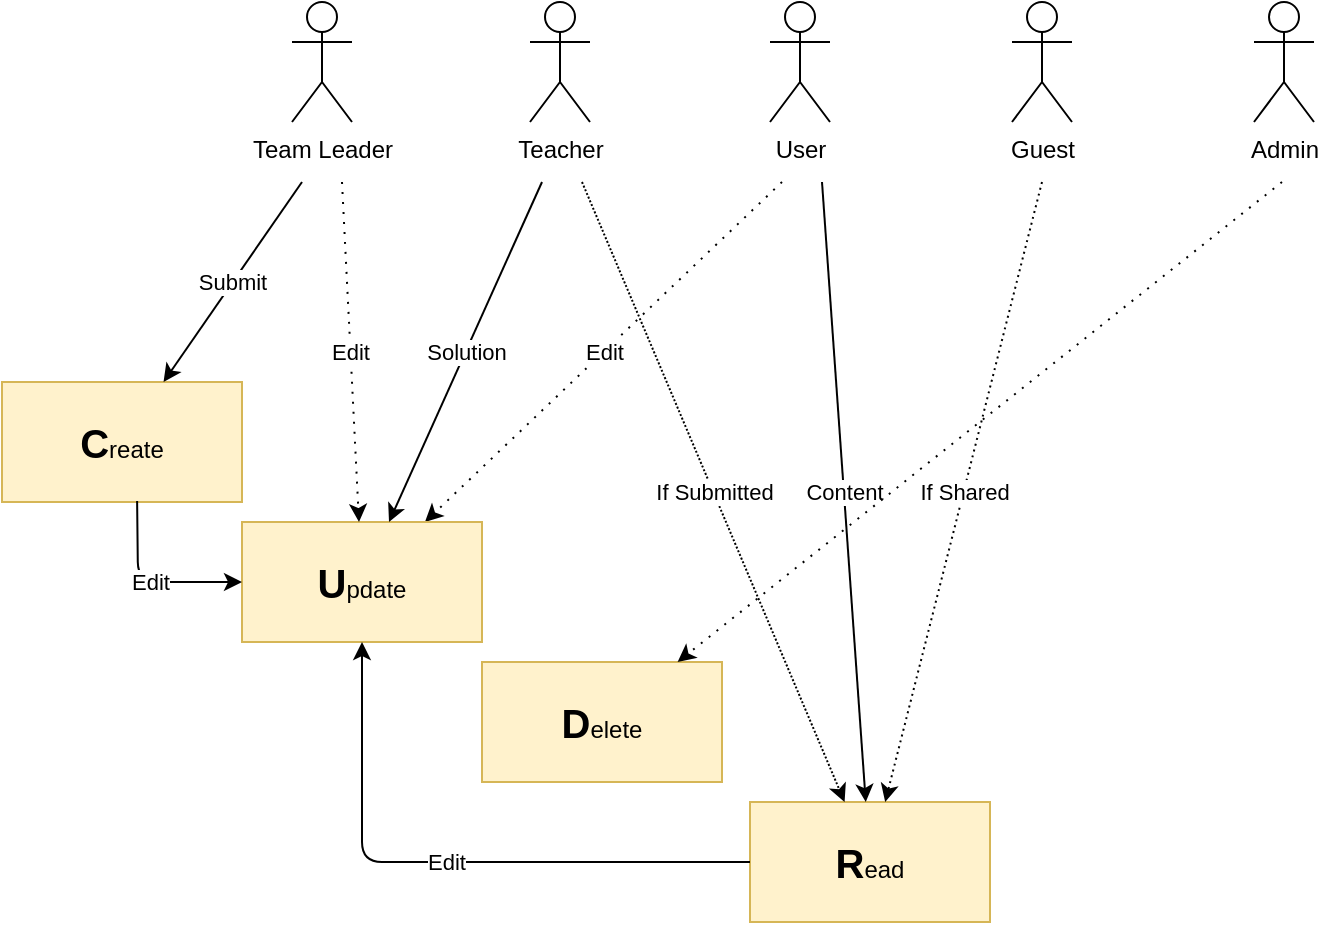 <mxfile version="13.8.1" type="device"><diagram id="Lh2xJUJcw22sTSmbe6XO" name="Page-1"><mxGraphModel dx="1185" dy="588" grid="1" gridSize="10" guides="1" tooltips="1" connect="1" arrows="1" fold="1" page="1" pageScale="1" pageWidth="827" pageHeight="1169" math="0" shadow="0"><root><mxCell id="0"/><mxCell id="1" parent="0"/><mxCell id="WRX8BYYNnuFX7bBEaAus-2" value="Create" style="rounded=0;whiteSpace=wrap;html=1;" vertex="1" parent="1"><mxGeometry x="40" y="200" width="120" height="60" as="geometry"/></mxCell><mxCell id="WRX8BYYNnuFX7bBEaAus-3" value="&lt;font style=&quot;font-size: 20px&quot;&gt;&lt;b&gt;R&lt;/b&gt;&lt;/font&gt;ead" style="rounded=0;whiteSpace=wrap;html=1;fillColor=#fff2cc;strokeColor=#d6b656;" vertex="1" parent="1"><mxGeometry x="414" y="410" width="120" height="60" as="geometry"/></mxCell><mxCell id="WRX8BYYNnuFX7bBEaAus-5" value="&lt;font style=&quot;font-size: 20px&quot;&gt;&lt;b&gt;D&lt;/b&gt;&lt;/font&gt;elete" style="rounded=0;whiteSpace=wrap;html=1;fillColor=#fff2cc;strokeColor=#d6b656;" vertex="1" parent="1"><mxGeometry x="280" y="340" width="120" height="60" as="geometry"/></mxCell><mxCell id="WRX8BYYNnuFX7bBEaAus-6" value="Teacher" style="shape=umlActor;verticalLabelPosition=bottom;verticalAlign=top;html=1;outlineConnect=0;" vertex="1" parent="1"><mxGeometry x="304" y="10" width="30" height="60" as="geometry"/></mxCell><mxCell id="WRX8BYYNnuFX7bBEaAus-7" value="Team Leader" style="shape=umlActor;verticalLabelPosition=bottom;verticalAlign=top;html=1;outlineConnect=0;" vertex="1" parent="1"><mxGeometry x="185" y="10" width="30" height="60" as="geometry"/></mxCell><mxCell id="WRX8BYYNnuFX7bBEaAus-8" value="User" style="shape=umlActor;verticalLabelPosition=bottom;verticalAlign=top;html=1;outlineConnect=0;" vertex="1" parent="1"><mxGeometry x="424" y="10" width="30" height="60" as="geometry"/></mxCell><mxCell id="WRX8BYYNnuFX7bBEaAus-9" value="Guest" style="shape=umlActor;verticalLabelPosition=bottom;verticalAlign=top;html=1;outlineConnect=0;" vertex="1" parent="1"><mxGeometry x="545" y="10" width="30" height="60" as="geometry"/></mxCell><mxCell id="WRX8BYYNnuFX7bBEaAus-17" value="Edit" style="endArrow=classic;html=1;dashed=1;dashPattern=1 4;" edge="1" parent="1" target="WRX8BYYNnuFX7bBEaAus-25"><mxGeometry width="50" height="50" relative="1" as="geometry"><mxPoint x="430" y="100" as="sourcePoint"/><mxPoint x="420" y="390" as="targetPoint"/></mxGeometry></mxCell><mxCell id="WRX8BYYNnuFX7bBEaAus-24" value="&lt;font style=&quot;font-size: 20px&quot;&gt;&lt;b&gt;C&lt;/b&gt;&lt;/font&gt;reate" style="rounded=0;whiteSpace=wrap;html=1;fillColor=#fff2cc;strokeColor=#d6b656;" vertex="1" parent="1"><mxGeometry x="40" y="200" width="120" height="60" as="geometry"/></mxCell><mxCell id="WRX8BYYNnuFX7bBEaAus-25" value="&lt;b&gt;&lt;font style=&quot;font-size: 20px&quot;&gt;U&lt;/font&gt;&lt;/b&gt;pdate" style="rounded=0;whiteSpace=wrap;html=1;fillColor=#fff2cc;strokeColor=#d6b656;" vertex="1" parent="1"><mxGeometry x="160" y="270" width="120" height="60" as="geometry"/></mxCell><mxCell id="WRX8BYYNnuFX7bBEaAus-26" value="Content" style="endArrow=classic;html=1;" edge="1" parent="1" target="WRX8BYYNnuFX7bBEaAus-3"><mxGeometry width="50" height="50" relative="1" as="geometry"><mxPoint x="450" y="100" as="sourcePoint"/><mxPoint x="254.5" y="280" as="targetPoint"/></mxGeometry></mxCell><mxCell id="WRX8BYYNnuFX7bBEaAus-27" value="If Shared" style="endArrow=classic;html=1;dashed=1;dashPattern=1 2;" edge="1" parent="1" target="WRX8BYYNnuFX7bBEaAus-3"><mxGeometry width="50" height="50" relative="1" as="geometry"><mxPoint x="560" y="100" as="sourcePoint"/><mxPoint x="610" y="190" as="targetPoint"/></mxGeometry></mxCell><mxCell id="WRX8BYYNnuFX7bBEaAus-28" value="Admin" style="shape=umlActor;verticalLabelPosition=bottom;verticalAlign=top;html=1;outlineConnect=0;" vertex="1" parent="1"><mxGeometry x="666" y="10" width="30" height="60" as="geometry"/></mxCell><mxCell id="WRX8BYYNnuFX7bBEaAus-29" value="Solution" style="endArrow=classic;html=1;" edge="1" parent="1" target="WRX8BYYNnuFX7bBEaAus-25"><mxGeometry width="50" height="50" relative="1" as="geometry"><mxPoint x="310" y="100" as="sourcePoint"/><mxPoint x="130.769" y="210" as="targetPoint"/></mxGeometry></mxCell><mxCell id="WRX8BYYNnuFX7bBEaAus-30" value="If Submitted" style="endArrow=classic;html=1;dashed=1;dashPattern=1 1;" edge="1" parent="1" target="WRX8BYYNnuFX7bBEaAus-3"><mxGeometry width="50" height="50" relative="1" as="geometry"><mxPoint x="330" y="100" as="sourcePoint"/><mxPoint x="209.58" y="280" as="targetPoint"/></mxGeometry></mxCell><mxCell id="WRX8BYYNnuFX7bBEaAus-32" value="Submit" style="endArrow=classic;html=1;" edge="1" parent="1" target="WRX8BYYNnuFX7bBEaAus-24"><mxGeometry width="50" height="50" relative="1" as="geometry"><mxPoint x="190" y="100" as="sourcePoint"/><mxPoint x="360" y="140" as="targetPoint"/></mxGeometry></mxCell><mxCell id="WRX8BYYNnuFX7bBEaAus-33" value="Edit" style="endArrow=classic;html=1;dashed=1;dashPattern=1 4;" edge="1" parent="1" target="WRX8BYYNnuFX7bBEaAus-25"><mxGeometry width="50" height="50" relative="1" as="geometry"><mxPoint x="210" y="100" as="sourcePoint"/><mxPoint x="190" y="390" as="targetPoint"/></mxGeometry></mxCell><mxCell id="WRX8BYYNnuFX7bBEaAus-34" value="" style="endArrow=classic;html=1;dashed=1;dashPattern=1 4;" edge="1" parent="1" target="WRX8BYYNnuFX7bBEaAus-5"><mxGeometry width="50" height="50" relative="1" as="geometry"><mxPoint x="680" y="100" as="sourcePoint"/><mxPoint x="750" y="210" as="targetPoint"/></mxGeometry></mxCell><mxCell id="WRX8BYYNnuFX7bBEaAus-35" value="Edit" style="endArrow=classic;html=1;exitX=0.563;exitY=0.992;exitDx=0;exitDy=0;exitPerimeter=0;" edge="1" parent="1" source="WRX8BYYNnuFX7bBEaAus-24" target="WRX8BYYNnuFX7bBEaAus-25"><mxGeometry width="50" height="50" relative="1" as="geometry"><mxPoint x="100" y="440" as="sourcePoint"/><mxPoint x="150" y="390" as="targetPoint"/><Array as="points"><mxPoint x="108" y="300"/></Array></mxGeometry></mxCell><mxCell id="WRX8BYYNnuFX7bBEaAus-36" value="Edit" style="endArrow=classic;html=1;exitX=0;exitY=0.5;exitDx=0;exitDy=0;entryX=0.5;entryY=1;entryDx=0;entryDy=0;" edge="1" parent="1" source="WRX8BYYNnuFX7bBEaAus-3" target="WRX8BYYNnuFX7bBEaAus-25"><mxGeometry width="50" height="50" relative="1" as="geometry"><mxPoint x="330" y="520" as="sourcePoint"/><mxPoint x="380" y="470" as="targetPoint"/><Array as="points"><mxPoint x="220" y="440"/></Array></mxGeometry></mxCell></root></mxGraphModel></diagram></mxfile>